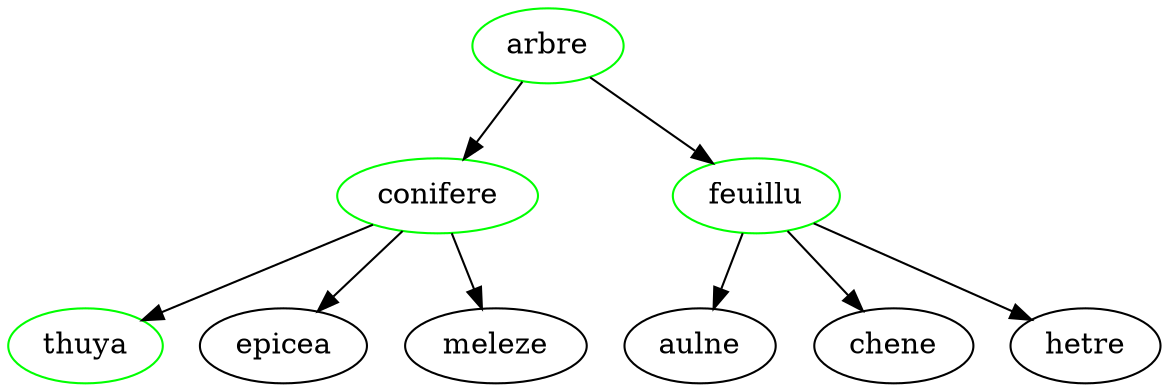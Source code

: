 digraph G {
node [color = green]; arbre conifere feuillu thuya ;
node [color = black]; 
arbre-> conifere
conifere-> epicea
conifere-> meleze
conifere-> thuya
arbre-> feuillu
feuillu-> aulne
feuillu-> chene
feuillu-> hetre
}
